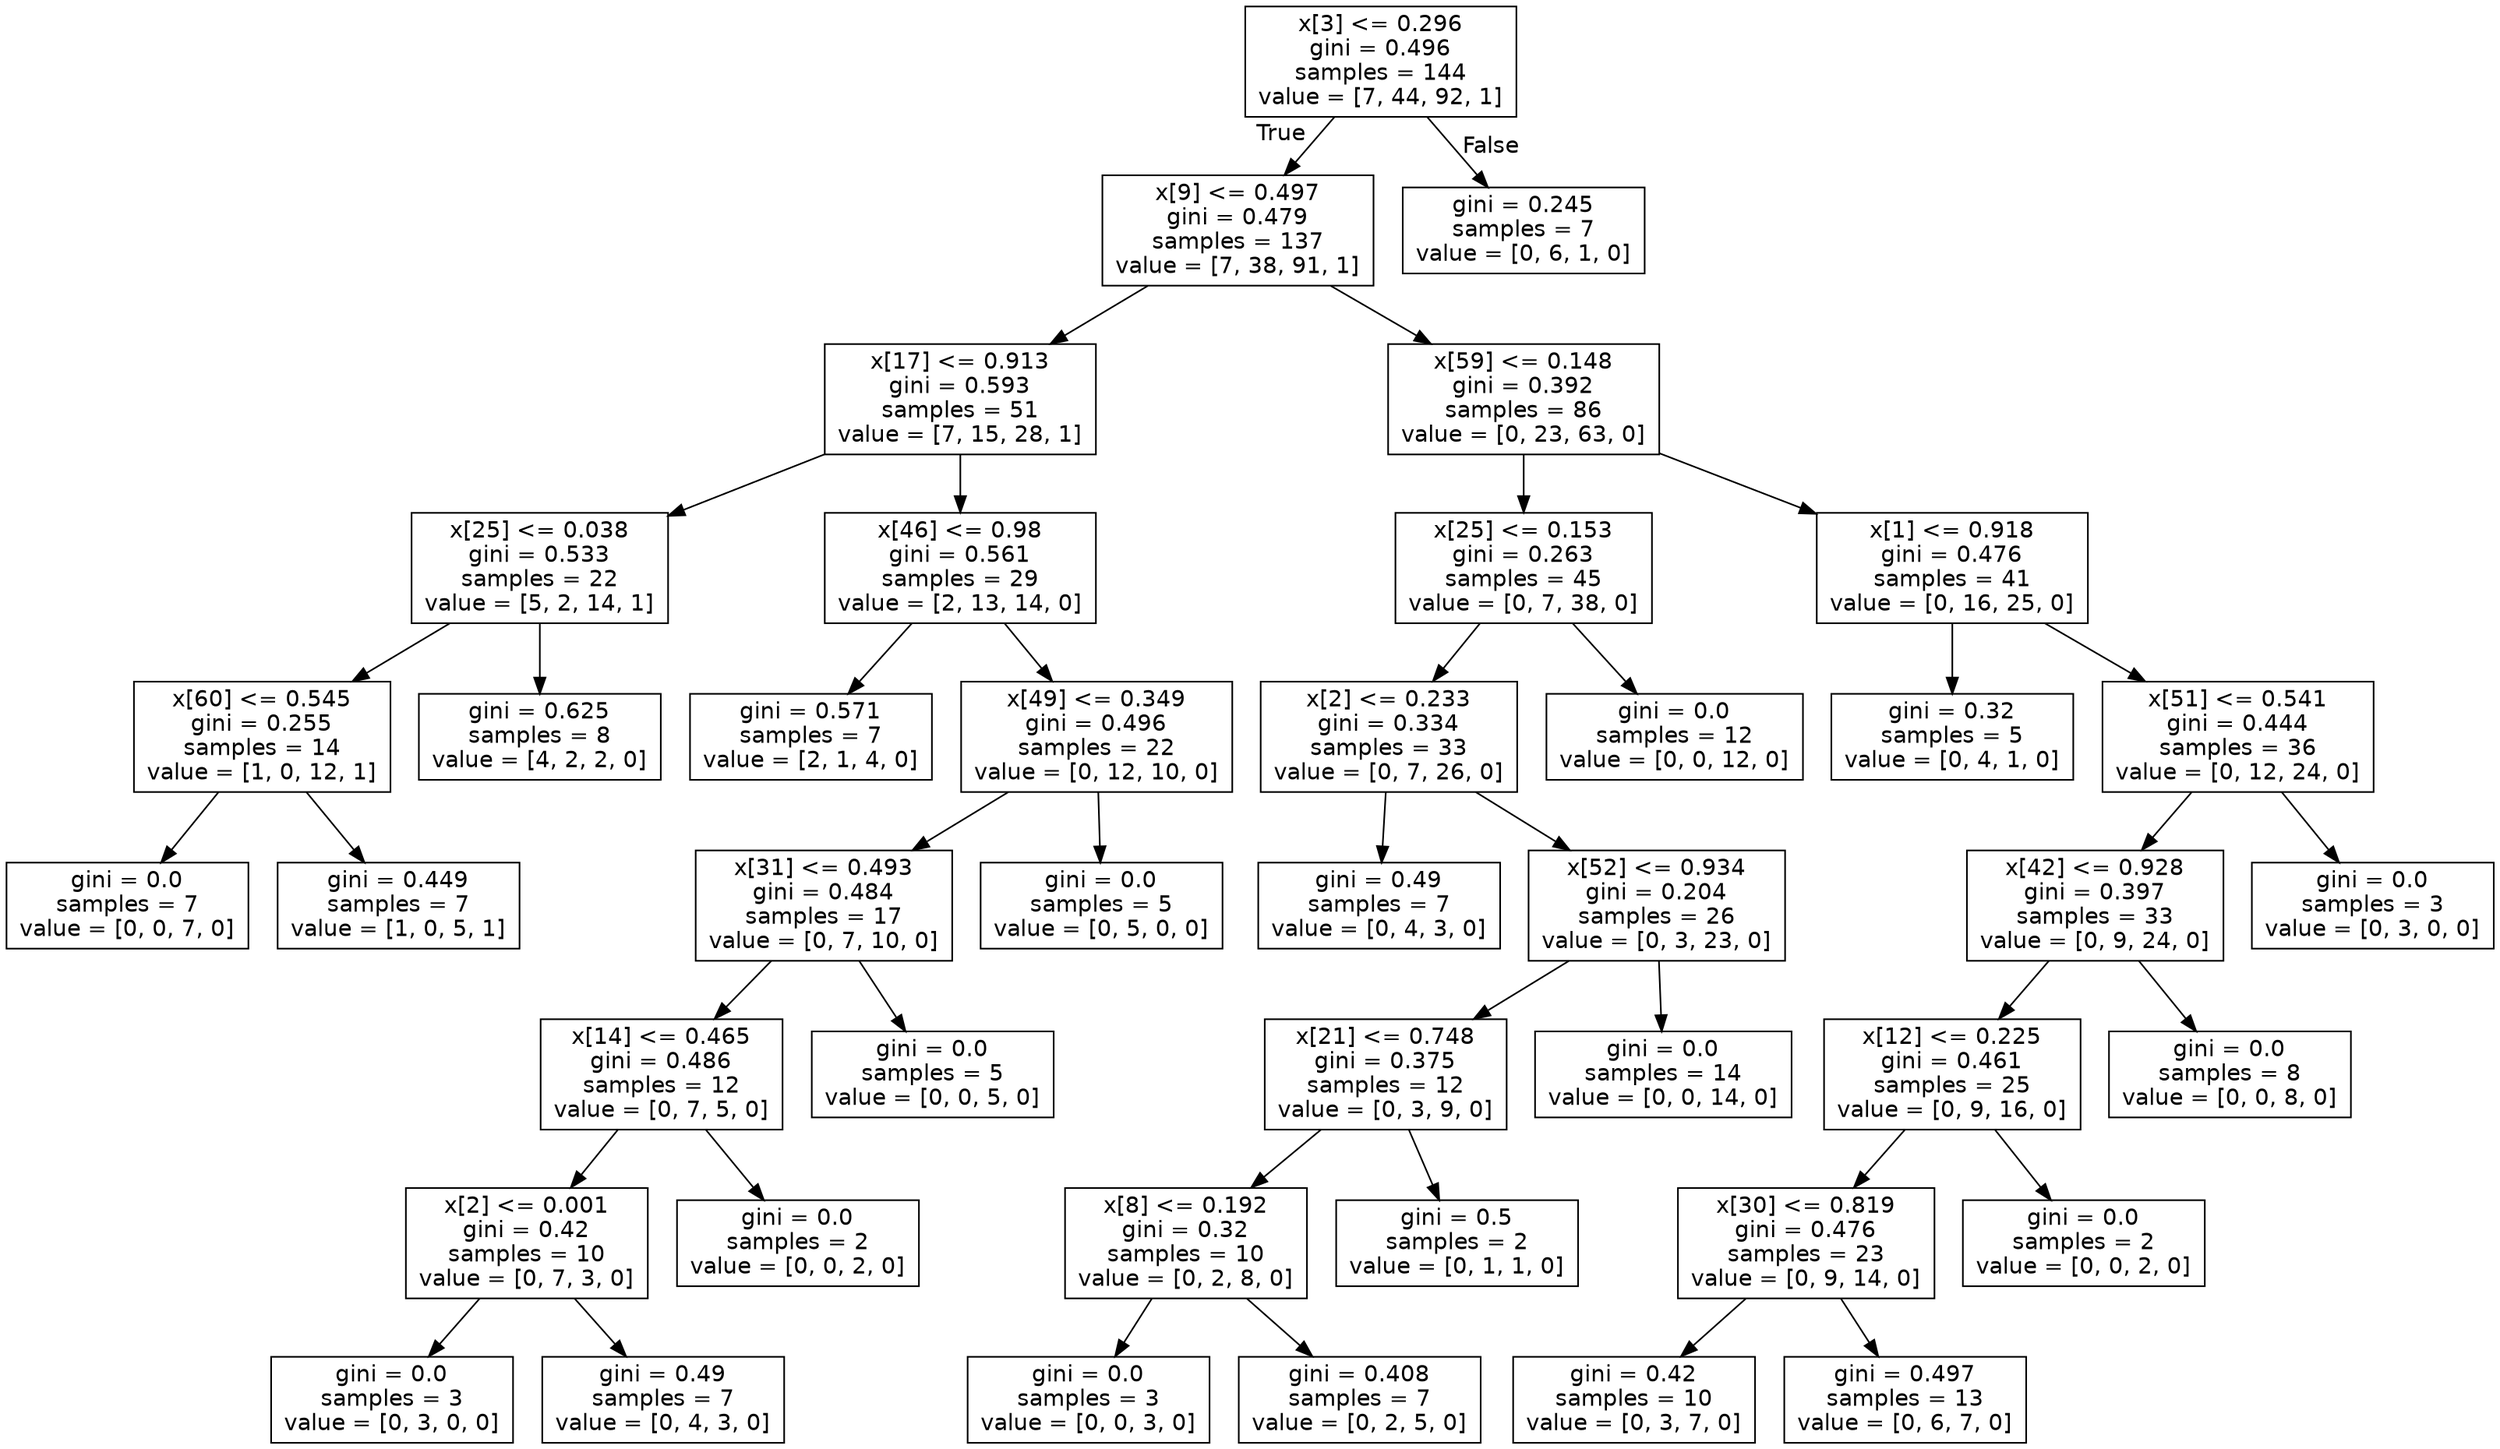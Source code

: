 digraph Tree {
node [shape=box, fontname="helvetica"] ;
edge [fontname="helvetica"] ;
0 [label="x[3] <= 0.296\ngini = 0.496\nsamples = 144\nvalue = [7, 44, 92, 1]"] ;
1 [label="x[9] <= 0.497\ngini = 0.479\nsamples = 137\nvalue = [7, 38, 91, 1]"] ;
0 -> 1 [labeldistance=2.5, labelangle=45, headlabel="True"] ;
2 [label="x[17] <= 0.913\ngini = 0.593\nsamples = 51\nvalue = [7, 15, 28, 1]"] ;
1 -> 2 ;
3 [label="x[25] <= 0.038\ngini = 0.533\nsamples = 22\nvalue = [5, 2, 14, 1]"] ;
2 -> 3 ;
4 [label="x[60] <= 0.545\ngini = 0.255\nsamples = 14\nvalue = [1, 0, 12, 1]"] ;
3 -> 4 ;
5 [label="gini = 0.0\nsamples = 7\nvalue = [0, 0, 7, 0]"] ;
4 -> 5 ;
6 [label="gini = 0.449\nsamples = 7\nvalue = [1, 0, 5, 1]"] ;
4 -> 6 ;
7 [label="gini = 0.625\nsamples = 8\nvalue = [4, 2, 2, 0]"] ;
3 -> 7 ;
8 [label="x[46] <= 0.98\ngini = 0.561\nsamples = 29\nvalue = [2, 13, 14, 0]"] ;
2 -> 8 ;
9 [label="gini = 0.571\nsamples = 7\nvalue = [2, 1, 4, 0]"] ;
8 -> 9 ;
10 [label="x[49] <= 0.349\ngini = 0.496\nsamples = 22\nvalue = [0, 12, 10, 0]"] ;
8 -> 10 ;
11 [label="x[31] <= 0.493\ngini = 0.484\nsamples = 17\nvalue = [0, 7, 10, 0]"] ;
10 -> 11 ;
12 [label="x[14] <= 0.465\ngini = 0.486\nsamples = 12\nvalue = [0, 7, 5, 0]"] ;
11 -> 12 ;
13 [label="x[2] <= 0.001\ngini = 0.42\nsamples = 10\nvalue = [0, 7, 3, 0]"] ;
12 -> 13 ;
14 [label="gini = 0.0\nsamples = 3\nvalue = [0, 3, 0, 0]"] ;
13 -> 14 ;
15 [label="gini = 0.49\nsamples = 7\nvalue = [0, 4, 3, 0]"] ;
13 -> 15 ;
16 [label="gini = 0.0\nsamples = 2\nvalue = [0, 0, 2, 0]"] ;
12 -> 16 ;
17 [label="gini = 0.0\nsamples = 5\nvalue = [0, 0, 5, 0]"] ;
11 -> 17 ;
18 [label="gini = 0.0\nsamples = 5\nvalue = [0, 5, 0, 0]"] ;
10 -> 18 ;
19 [label="x[59] <= 0.148\ngini = 0.392\nsamples = 86\nvalue = [0, 23, 63, 0]"] ;
1 -> 19 ;
20 [label="x[25] <= 0.153\ngini = 0.263\nsamples = 45\nvalue = [0, 7, 38, 0]"] ;
19 -> 20 ;
21 [label="x[2] <= 0.233\ngini = 0.334\nsamples = 33\nvalue = [0, 7, 26, 0]"] ;
20 -> 21 ;
22 [label="gini = 0.49\nsamples = 7\nvalue = [0, 4, 3, 0]"] ;
21 -> 22 ;
23 [label="x[52] <= 0.934\ngini = 0.204\nsamples = 26\nvalue = [0, 3, 23, 0]"] ;
21 -> 23 ;
24 [label="x[21] <= 0.748\ngini = 0.375\nsamples = 12\nvalue = [0, 3, 9, 0]"] ;
23 -> 24 ;
25 [label="x[8] <= 0.192\ngini = 0.32\nsamples = 10\nvalue = [0, 2, 8, 0]"] ;
24 -> 25 ;
26 [label="gini = 0.0\nsamples = 3\nvalue = [0, 0, 3, 0]"] ;
25 -> 26 ;
27 [label="gini = 0.408\nsamples = 7\nvalue = [0, 2, 5, 0]"] ;
25 -> 27 ;
28 [label="gini = 0.5\nsamples = 2\nvalue = [0, 1, 1, 0]"] ;
24 -> 28 ;
29 [label="gini = 0.0\nsamples = 14\nvalue = [0, 0, 14, 0]"] ;
23 -> 29 ;
30 [label="gini = 0.0\nsamples = 12\nvalue = [0, 0, 12, 0]"] ;
20 -> 30 ;
31 [label="x[1] <= 0.918\ngini = 0.476\nsamples = 41\nvalue = [0, 16, 25, 0]"] ;
19 -> 31 ;
32 [label="gini = 0.32\nsamples = 5\nvalue = [0, 4, 1, 0]"] ;
31 -> 32 ;
33 [label="x[51] <= 0.541\ngini = 0.444\nsamples = 36\nvalue = [0, 12, 24, 0]"] ;
31 -> 33 ;
34 [label="x[42] <= 0.928\ngini = 0.397\nsamples = 33\nvalue = [0, 9, 24, 0]"] ;
33 -> 34 ;
35 [label="x[12] <= 0.225\ngini = 0.461\nsamples = 25\nvalue = [0, 9, 16, 0]"] ;
34 -> 35 ;
36 [label="x[30] <= 0.819\ngini = 0.476\nsamples = 23\nvalue = [0, 9, 14, 0]"] ;
35 -> 36 ;
37 [label="gini = 0.42\nsamples = 10\nvalue = [0, 3, 7, 0]"] ;
36 -> 37 ;
38 [label="gini = 0.497\nsamples = 13\nvalue = [0, 6, 7, 0]"] ;
36 -> 38 ;
39 [label="gini = 0.0\nsamples = 2\nvalue = [0, 0, 2, 0]"] ;
35 -> 39 ;
40 [label="gini = 0.0\nsamples = 8\nvalue = [0, 0, 8, 0]"] ;
34 -> 40 ;
41 [label="gini = 0.0\nsamples = 3\nvalue = [0, 3, 0, 0]"] ;
33 -> 41 ;
42 [label="gini = 0.245\nsamples = 7\nvalue = [0, 6, 1, 0]"] ;
0 -> 42 [labeldistance=2.5, labelangle=-45, headlabel="False"] ;
}